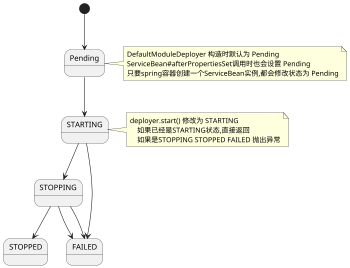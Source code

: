 @startuml
'https://plantuml.com/state-diagram

scale 350 width
[*] --> Pending
note right of Pending
DefaultModuleDeployer 构造时默认为 Pending
ServiceBean#afterPropertiesSet调用时也会设置 Pending
只要spring容器创建一个ServiceBean实例,都会修改状态为 Pending
end note

Pending --> STARTING
note right of STARTING
deployer.start() 修改为 STARTING
    如果已经是STARTING状态,直接返回
    如果是STOPPING STOPPED FAILED 抛出异常
end note

STARTING --> STOPPING
STOPPING --> STOPPED


STARTING --> FAILED
STOPPING --> FAILED
STOPPING --> FAILED


@enduml
